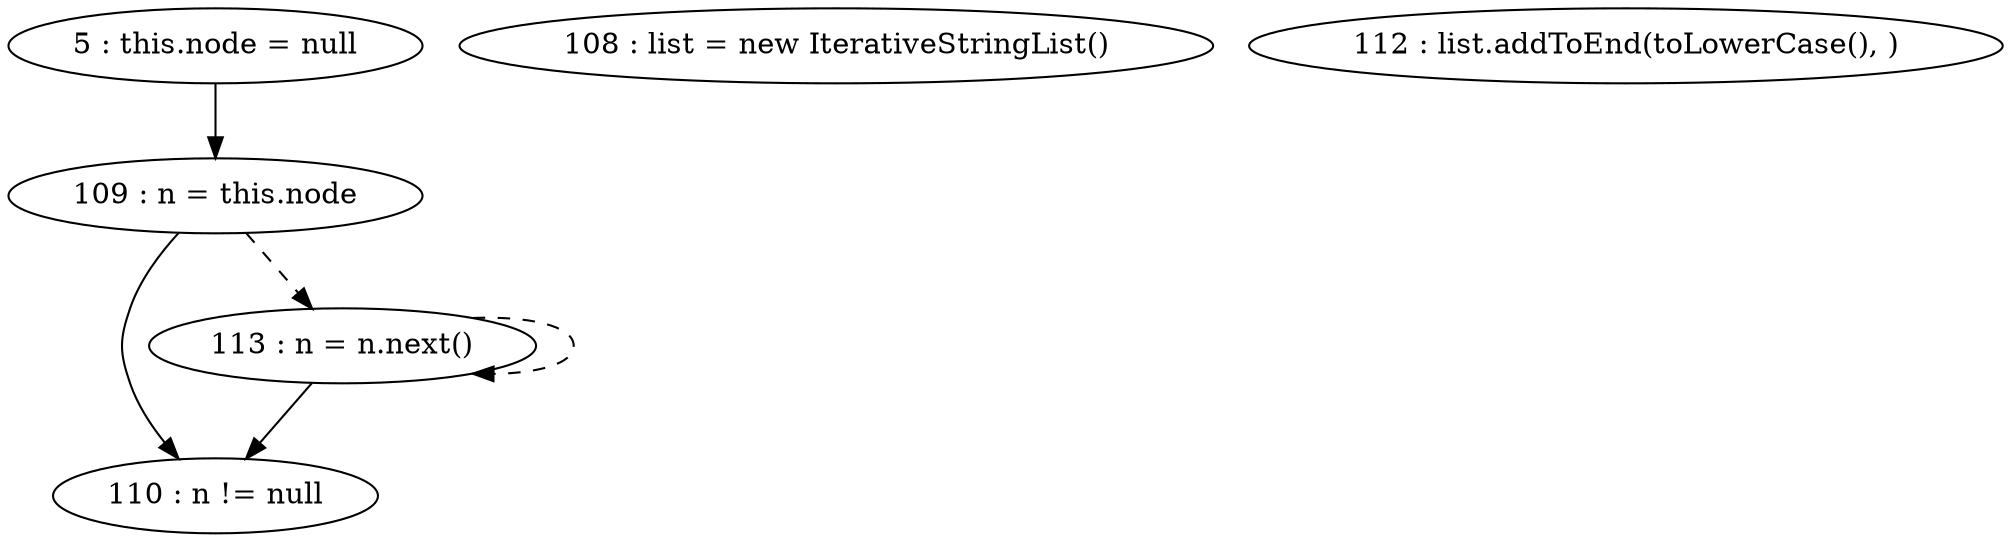 digraph G {
"5 : this.node = null"
"5 : this.node = null" -> "109 : n = this.node"
"108 : list = new IterativeStringList()"
"109 : n = this.node"
"109 : n = this.node" -> "110 : n != null"
"109 : n = this.node" -> "113 : n = n.next()" [style=dashed]
"110 : n != null"
"112 : list.addToEnd(toLowerCase(), )"
"113 : n = n.next()"
"113 : n = n.next()" -> "110 : n != null"
"113 : n = n.next()" -> "113 : n = n.next()" [style=dashed]
"110 : n != null"
}